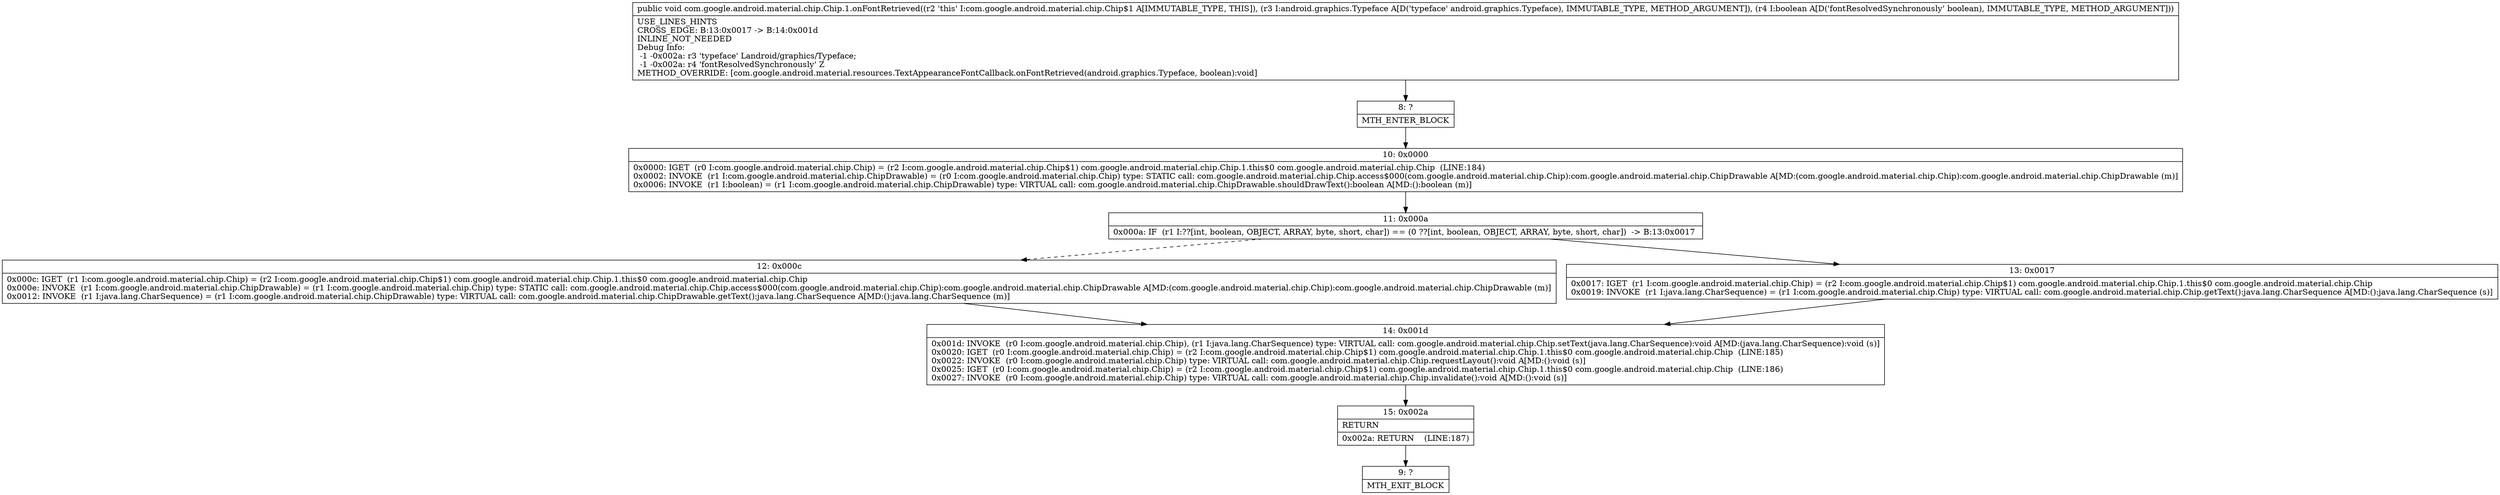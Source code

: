 digraph "CFG forcom.google.android.material.chip.Chip.1.onFontRetrieved(Landroid\/graphics\/Typeface;Z)V" {
Node_8 [shape=record,label="{8\:\ ?|MTH_ENTER_BLOCK\l}"];
Node_10 [shape=record,label="{10\:\ 0x0000|0x0000: IGET  (r0 I:com.google.android.material.chip.Chip) = (r2 I:com.google.android.material.chip.Chip$1) com.google.android.material.chip.Chip.1.this$0 com.google.android.material.chip.Chip  (LINE:184)\l0x0002: INVOKE  (r1 I:com.google.android.material.chip.ChipDrawable) = (r0 I:com.google.android.material.chip.Chip) type: STATIC call: com.google.android.material.chip.Chip.access$000(com.google.android.material.chip.Chip):com.google.android.material.chip.ChipDrawable A[MD:(com.google.android.material.chip.Chip):com.google.android.material.chip.ChipDrawable (m)]\l0x0006: INVOKE  (r1 I:boolean) = (r1 I:com.google.android.material.chip.ChipDrawable) type: VIRTUAL call: com.google.android.material.chip.ChipDrawable.shouldDrawText():boolean A[MD:():boolean (m)]\l}"];
Node_11 [shape=record,label="{11\:\ 0x000a|0x000a: IF  (r1 I:??[int, boolean, OBJECT, ARRAY, byte, short, char]) == (0 ??[int, boolean, OBJECT, ARRAY, byte, short, char])  \-\> B:13:0x0017 \l}"];
Node_12 [shape=record,label="{12\:\ 0x000c|0x000c: IGET  (r1 I:com.google.android.material.chip.Chip) = (r2 I:com.google.android.material.chip.Chip$1) com.google.android.material.chip.Chip.1.this$0 com.google.android.material.chip.Chip \l0x000e: INVOKE  (r1 I:com.google.android.material.chip.ChipDrawable) = (r1 I:com.google.android.material.chip.Chip) type: STATIC call: com.google.android.material.chip.Chip.access$000(com.google.android.material.chip.Chip):com.google.android.material.chip.ChipDrawable A[MD:(com.google.android.material.chip.Chip):com.google.android.material.chip.ChipDrawable (m)]\l0x0012: INVOKE  (r1 I:java.lang.CharSequence) = (r1 I:com.google.android.material.chip.ChipDrawable) type: VIRTUAL call: com.google.android.material.chip.ChipDrawable.getText():java.lang.CharSequence A[MD:():java.lang.CharSequence (m)]\l}"];
Node_14 [shape=record,label="{14\:\ 0x001d|0x001d: INVOKE  (r0 I:com.google.android.material.chip.Chip), (r1 I:java.lang.CharSequence) type: VIRTUAL call: com.google.android.material.chip.Chip.setText(java.lang.CharSequence):void A[MD:(java.lang.CharSequence):void (s)]\l0x0020: IGET  (r0 I:com.google.android.material.chip.Chip) = (r2 I:com.google.android.material.chip.Chip$1) com.google.android.material.chip.Chip.1.this$0 com.google.android.material.chip.Chip  (LINE:185)\l0x0022: INVOKE  (r0 I:com.google.android.material.chip.Chip) type: VIRTUAL call: com.google.android.material.chip.Chip.requestLayout():void A[MD:():void (s)]\l0x0025: IGET  (r0 I:com.google.android.material.chip.Chip) = (r2 I:com.google.android.material.chip.Chip$1) com.google.android.material.chip.Chip.1.this$0 com.google.android.material.chip.Chip  (LINE:186)\l0x0027: INVOKE  (r0 I:com.google.android.material.chip.Chip) type: VIRTUAL call: com.google.android.material.chip.Chip.invalidate():void A[MD:():void (s)]\l}"];
Node_15 [shape=record,label="{15\:\ 0x002a|RETURN\l|0x002a: RETURN    (LINE:187)\l}"];
Node_9 [shape=record,label="{9\:\ ?|MTH_EXIT_BLOCK\l}"];
Node_13 [shape=record,label="{13\:\ 0x0017|0x0017: IGET  (r1 I:com.google.android.material.chip.Chip) = (r2 I:com.google.android.material.chip.Chip$1) com.google.android.material.chip.Chip.1.this$0 com.google.android.material.chip.Chip \l0x0019: INVOKE  (r1 I:java.lang.CharSequence) = (r1 I:com.google.android.material.chip.Chip) type: VIRTUAL call: com.google.android.material.chip.Chip.getText():java.lang.CharSequence A[MD:():java.lang.CharSequence (s)]\l}"];
MethodNode[shape=record,label="{public void com.google.android.material.chip.Chip.1.onFontRetrieved((r2 'this' I:com.google.android.material.chip.Chip$1 A[IMMUTABLE_TYPE, THIS]), (r3 I:android.graphics.Typeface A[D('typeface' android.graphics.Typeface), IMMUTABLE_TYPE, METHOD_ARGUMENT]), (r4 I:boolean A[D('fontResolvedSynchronously' boolean), IMMUTABLE_TYPE, METHOD_ARGUMENT]))  | USE_LINES_HINTS\lCROSS_EDGE: B:13:0x0017 \-\> B:14:0x001d\lINLINE_NOT_NEEDED\lDebug Info:\l  \-1 \-0x002a: r3 'typeface' Landroid\/graphics\/Typeface;\l  \-1 \-0x002a: r4 'fontResolvedSynchronously' Z\lMETHOD_OVERRIDE: [com.google.android.material.resources.TextAppearanceFontCallback.onFontRetrieved(android.graphics.Typeface, boolean):void]\l}"];
MethodNode -> Node_8;Node_8 -> Node_10;
Node_10 -> Node_11;
Node_11 -> Node_12[style=dashed];
Node_11 -> Node_13;
Node_12 -> Node_14;
Node_14 -> Node_15;
Node_15 -> Node_9;
Node_13 -> Node_14;
}

